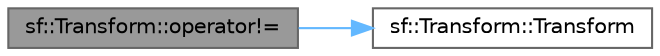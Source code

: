 digraph "sf::Transform::operator!="
{
 // LATEX_PDF_SIZE
  bgcolor="transparent";
  edge [fontname=Helvetica,fontsize=10,labelfontname=Helvetica,labelfontsize=10];
  node [fontname=Helvetica,fontsize=10,shape=box,height=0.2,width=0.4];
  rankdir="LR";
  Node1 [id="Node000001",label="sf::Transform::operator!=",height=0.2,width=0.4,color="gray40", fillcolor="grey60", style="filled", fontcolor="black",tooltip="Overload of binary operator != to compare two transforms."];
  Node1 -> Node2 [id="edge1_Node000001_Node000002",color="steelblue1",style="solid",tooltip=" "];
  Node2 [id="Node000002",label="sf::Transform::Transform",height=0.2,width=0.4,color="grey40", fillcolor="white", style="filled",URL="$classsf_1_1_transform.html#ac32de51bd0b9f3d52fbe0838225ee83b",tooltip="Default constructor."];
}
